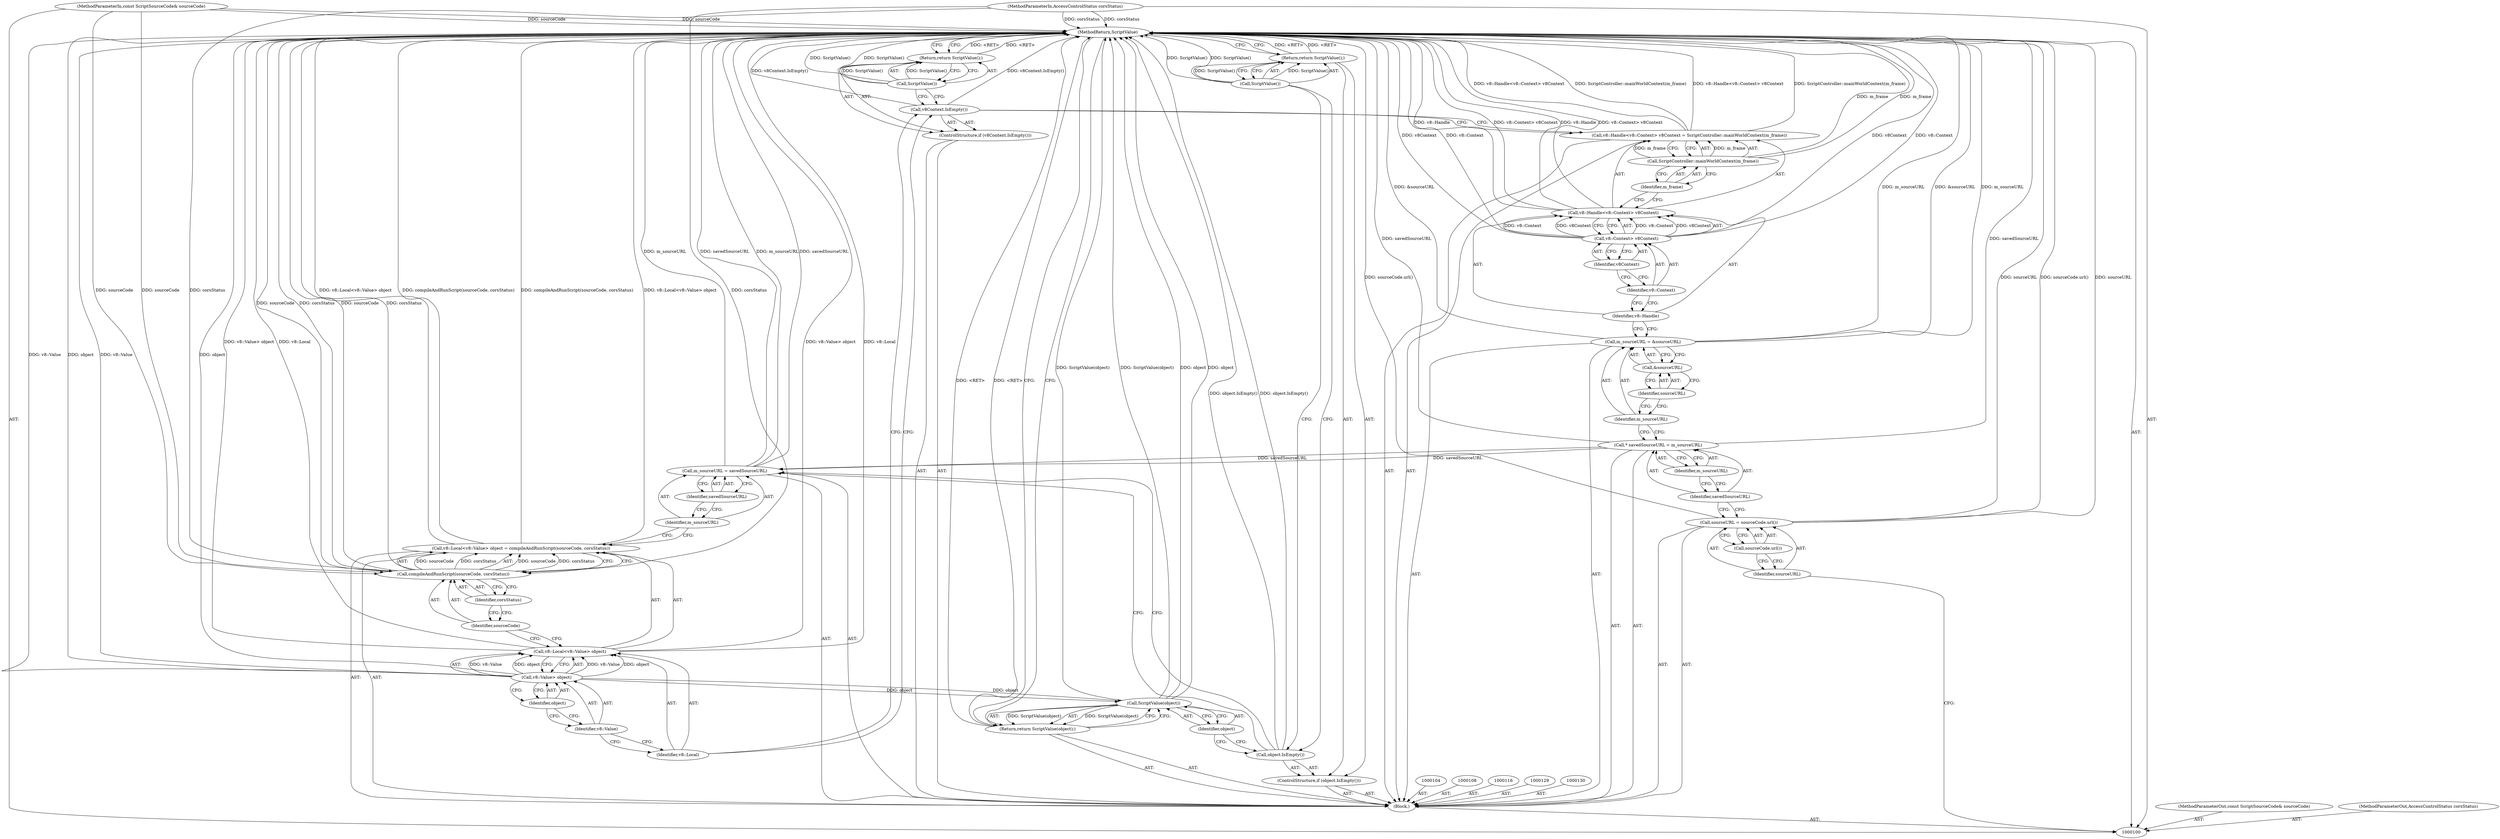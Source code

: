 digraph "1_Chrome_7edf2c655761e7505950013e62c89e3bd2f7e6dc" {
"1000150" [label="(MethodReturn,ScriptValue)"];
"1000101" [label="(MethodParameterIn,const ScriptSourceCode& sourceCode)"];
"1000203" [label="(MethodParameterOut,const ScriptSourceCode& sourceCode)"];
"1000102" [label="(MethodParameterIn,AccessControlStatus corsStatus)"];
"1000204" [label="(MethodParameterOut,AccessControlStatus corsStatus)"];
"1000128" [label="(Call,ScriptValue())"];
"1000127" [label="(Return,return ScriptValue();)"];
"1000134" [label="(Call,v8::Value> object)"];
"1000135" [label="(Identifier,v8::Value)"];
"1000136" [label="(Identifier,object)"];
"1000137" [label="(Call,compileAndRunScript(sourceCode, corsStatus))"];
"1000131" [label="(Call,v8::Local<v8::Value> object = compileAndRunScript(sourceCode, corsStatus))"];
"1000132" [label="(Call,v8::Local<v8::Value> object)"];
"1000133" [label="(Identifier,v8::Local)"];
"1000138" [label="(Identifier,sourceCode)"];
"1000139" [label="(Identifier,corsStatus)"];
"1000142" [label="(Identifier,savedSourceURL)"];
"1000140" [label="(Call,m_sourceURL = savedSourceURL)"];
"1000141" [label="(Identifier,m_sourceURL)"];
"1000143" [label="(ControlStructure,if (object.IsEmpty()))"];
"1000144" [label="(Call,object.IsEmpty())"];
"1000146" [label="(Call,ScriptValue())"];
"1000145" [label="(Return,return ScriptValue();)"];
"1000103" [label="(Block,)"];
"1000148" [label="(Call,ScriptValue(object))"];
"1000149" [label="(Identifier,object)"];
"1000147" [label="(Return,return ScriptValue(object);)"];
"1000105" [label="(Call,sourceURL = sourceCode.url())"];
"1000106" [label="(Identifier,sourceURL)"];
"1000107" [label="(Call,sourceCode.url())"];
"1000109" [label="(Call,* savedSourceURL = m_sourceURL)"];
"1000110" [label="(Identifier,savedSourceURL)"];
"1000111" [label="(Identifier,m_sourceURL)"];
"1000114" [label="(Call,&sourceURL)"];
"1000115" [label="(Identifier,sourceURL)"];
"1000112" [label="(Call,m_sourceURL = &sourceURL)"];
"1000113" [label="(Identifier,m_sourceURL)"];
"1000120" [label="(Call,v8::Context> v8Context)"];
"1000121" [label="(Identifier,v8::Context)"];
"1000122" [label="(Identifier,v8Context)"];
"1000117" [label="(Call,v8::Handle<v8::Context> v8Context = ScriptController::mainWorldContext(m_frame))"];
"1000118" [label="(Call,v8::Handle<v8::Context> v8Context)"];
"1000119" [label="(Identifier,v8::Handle)"];
"1000123" [label="(Call,ScriptController::mainWorldContext(m_frame))"];
"1000124" [label="(Identifier,m_frame)"];
"1000125" [label="(ControlStructure,if (v8Context.IsEmpty()))"];
"1000126" [label="(Call,v8Context.IsEmpty())"];
"1000150" -> "1000100"  [label="AST: "];
"1000150" -> "1000127"  [label="CFG: "];
"1000150" -> "1000145"  [label="CFG: "];
"1000150" -> "1000147"  [label="CFG: "];
"1000145" -> "1000150"  [label="DDG: <RET>"];
"1000127" -> "1000150"  [label="DDG: <RET>"];
"1000147" -> "1000150"  [label="DDG: <RET>"];
"1000126" -> "1000150"  [label="DDG: v8Context.IsEmpty()"];
"1000140" -> "1000150"  [label="DDG: savedSourceURL"];
"1000140" -> "1000150"  [label="DDG: m_sourceURL"];
"1000105" -> "1000150"  [label="DDG: sourceCode.url()"];
"1000105" -> "1000150"  [label="DDG: sourceURL"];
"1000112" -> "1000150"  [label="DDG: &sourceURL"];
"1000112" -> "1000150"  [label="DDG: m_sourceURL"];
"1000120" -> "1000150"  [label="DDG: v8::Context"];
"1000120" -> "1000150"  [label="DDG: v8Context"];
"1000117" -> "1000150"  [label="DDG: v8::Handle<v8::Context> v8Context"];
"1000117" -> "1000150"  [label="DDG: ScriptController::mainWorldContext(m_frame)"];
"1000118" -> "1000150"  [label="DDG: v8::Handle"];
"1000118" -> "1000150"  [label="DDG: v8::Context> v8Context"];
"1000146" -> "1000150"  [label="DDG: ScriptValue()"];
"1000131" -> "1000150"  [label="DDG: v8::Local<v8::Value> object"];
"1000131" -> "1000150"  [label="DDG: compileAndRunScript(sourceCode, corsStatus)"];
"1000137" -> "1000150"  [label="DDG: corsStatus"];
"1000137" -> "1000150"  [label="DDG: sourceCode"];
"1000144" -> "1000150"  [label="DDG: object.IsEmpty()"];
"1000132" -> "1000150"  [label="DDG: v8::Value> object"];
"1000132" -> "1000150"  [label="DDG: v8::Local"];
"1000148" -> "1000150"  [label="DDG: object"];
"1000148" -> "1000150"  [label="DDG: ScriptValue(object)"];
"1000102" -> "1000150"  [label="DDG: corsStatus"];
"1000134" -> "1000150"  [label="DDG: v8::Value"];
"1000134" -> "1000150"  [label="DDG: object"];
"1000101" -> "1000150"  [label="DDG: sourceCode"];
"1000109" -> "1000150"  [label="DDG: savedSourceURL"];
"1000128" -> "1000150"  [label="DDG: ScriptValue()"];
"1000123" -> "1000150"  [label="DDG: m_frame"];
"1000101" -> "1000100"  [label="AST: "];
"1000101" -> "1000150"  [label="DDG: sourceCode"];
"1000101" -> "1000137"  [label="DDG: sourceCode"];
"1000203" -> "1000100"  [label="AST: "];
"1000102" -> "1000100"  [label="AST: "];
"1000102" -> "1000150"  [label="DDG: corsStatus"];
"1000102" -> "1000137"  [label="DDG: corsStatus"];
"1000204" -> "1000100"  [label="AST: "];
"1000128" -> "1000127"  [label="AST: "];
"1000128" -> "1000126"  [label="CFG: "];
"1000127" -> "1000128"  [label="CFG: "];
"1000128" -> "1000150"  [label="DDG: ScriptValue()"];
"1000128" -> "1000127"  [label="DDG: ScriptValue()"];
"1000127" -> "1000125"  [label="AST: "];
"1000127" -> "1000128"  [label="CFG: "];
"1000128" -> "1000127"  [label="AST: "];
"1000150" -> "1000127"  [label="CFG: "];
"1000127" -> "1000150"  [label="DDG: <RET>"];
"1000128" -> "1000127"  [label="DDG: ScriptValue()"];
"1000134" -> "1000132"  [label="AST: "];
"1000134" -> "1000136"  [label="CFG: "];
"1000135" -> "1000134"  [label="AST: "];
"1000136" -> "1000134"  [label="AST: "];
"1000132" -> "1000134"  [label="CFG: "];
"1000134" -> "1000150"  [label="DDG: v8::Value"];
"1000134" -> "1000150"  [label="DDG: object"];
"1000134" -> "1000132"  [label="DDG: v8::Value"];
"1000134" -> "1000132"  [label="DDG: object"];
"1000134" -> "1000148"  [label="DDG: object"];
"1000135" -> "1000134"  [label="AST: "];
"1000135" -> "1000133"  [label="CFG: "];
"1000136" -> "1000135"  [label="CFG: "];
"1000136" -> "1000134"  [label="AST: "];
"1000136" -> "1000135"  [label="CFG: "];
"1000134" -> "1000136"  [label="CFG: "];
"1000137" -> "1000131"  [label="AST: "];
"1000137" -> "1000139"  [label="CFG: "];
"1000138" -> "1000137"  [label="AST: "];
"1000139" -> "1000137"  [label="AST: "];
"1000131" -> "1000137"  [label="CFG: "];
"1000137" -> "1000150"  [label="DDG: corsStatus"];
"1000137" -> "1000150"  [label="DDG: sourceCode"];
"1000137" -> "1000131"  [label="DDG: sourceCode"];
"1000137" -> "1000131"  [label="DDG: corsStatus"];
"1000101" -> "1000137"  [label="DDG: sourceCode"];
"1000102" -> "1000137"  [label="DDG: corsStatus"];
"1000131" -> "1000103"  [label="AST: "];
"1000131" -> "1000137"  [label="CFG: "];
"1000132" -> "1000131"  [label="AST: "];
"1000137" -> "1000131"  [label="AST: "];
"1000141" -> "1000131"  [label="CFG: "];
"1000131" -> "1000150"  [label="DDG: v8::Local<v8::Value> object"];
"1000131" -> "1000150"  [label="DDG: compileAndRunScript(sourceCode, corsStatus)"];
"1000137" -> "1000131"  [label="DDG: sourceCode"];
"1000137" -> "1000131"  [label="DDG: corsStatus"];
"1000132" -> "1000131"  [label="AST: "];
"1000132" -> "1000134"  [label="CFG: "];
"1000133" -> "1000132"  [label="AST: "];
"1000134" -> "1000132"  [label="AST: "];
"1000138" -> "1000132"  [label="CFG: "];
"1000132" -> "1000150"  [label="DDG: v8::Value> object"];
"1000132" -> "1000150"  [label="DDG: v8::Local"];
"1000134" -> "1000132"  [label="DDG: v8::Value"];
"1000134" -> "1000132"  [label="DDG: object"];
"1000133" -> "1000132"  [label="AST: "];
"1000133" -> "1000126"  [label="CFG: "];
"1000135" -> "1000133"  [label="CFG: "];
"1000138" -> "1000137"  [label="AST: "];
"1000138" -> "1000132"  [label="CFG: "];
"1000139" -> "1000138"  [label="CFG: "];
"1000139" -> "1000137"  [label="AST: "];
"1000139" -> "1000138"  [label="CFG: "];
"1000137" -> "1000139"  [label="CFG: "];
"1000142" -> "1000140"  [label="AST: "];
"1000142" -> "1000141"  [label="CFG: "];
"1000140" -> "1000142"  [label="CFG: "];
"1000140" -> "1000103"  [label="AST: "];
"1000140" -> "1000142"  [label="CFG: "];
"1000141" -> "1000140"  [label="AST: "];
"1000142" -> "1000140"  [label="AST: "];
"1000144" -> "1000140"  [label="CFG: "];
"1000140" -> "1000150"  [label="DDG: savedSourceURL"];
"1000140" -> "1000150"  [label="DDG: m_sourceURL"];
"1000109" -> "1000140"  [label="DDG: savedSourceURL"];
"1000141" -> "1000140"  [label="AST: "];
"1000141" -> "1000131"  [label="CFG: "];
"1000142" -> "1000141"  [label="CFG: "];
"1000143" -> "1000103"  [label="AST: "];
"1000144" -> "1000143"  [label="AST: "];
"1000145" -> "1000143"  [label="AST: "];
"1000144" -> "1000143"  [label="AST: "];
"1000144" -> "1000140"  [label="CFG: "];
"1000146" -> "1000144"  [label="CFG: "];
"1000149" -> "1000144"  [label="CFG: "];
"1000144" -> "1000150"  [label="DDG: object.IsEmpty()"];
"1000146" -> "1000145"  [label="AST: "];
"1000146" -> "1000144"  [label="CFG: "];
"1000145" -> "1000146"  [label="CFG: "];
"1000146" -> "1000150"  [label="DDG: ScriptValue()"];
"1000146" -> "1000145"  [label="DDG: ScriptValue()"];
"1000145" -> "1000143"  [label="AST: "];
"1000145" -> "1000146"  [label="CFG: "];
"1000146" -> "1000145"  [label="AST: "];
"1000150" -> "1000145"  [label="CFG: "];
"1000145" -> "1000150"  [label="DDG: <RET>"];
"1000146" -> "1000145"  [label="DDG: ScriptValue()"];
"1000103" -> "1000100"  [label="AST: "];
"1000104" -> "1000103"  [label="AST: "];
"1000105" -> "1000103"  [label="AST: "];
"1000108" -> "1000103"  [label="AST: "];
"1000109" -> "1000103"  [label="AST: "];
"1000112" -> "1000103"  [label="AST: "];
"1000116" -> "1000103"  [label="AST: "];
"1000117" -> "1000103"  [label="AST: "];
"1000125" -> "1000103"  [label="AST: "];
"1000129" -> "1000103"  [label="AST: "];
"1000130" -> "1000103"  [label="AST: "];
"1000131" -> "1000103"  [label="AST: "];
"1000140" -> "1000103"  [label="AST: "];
"1000143" -> "1000103"  [label="AST: "];
"1000147" -> "1000103"  [label="AST: "];
"1000148" -> "1000147"  [label="AST: "];
"1000148" -> "1000149"  [label="CFG: "];
"1000149" -> "1000148"  [label="AST: "];
"1000147" -> "1000148"  [label="CFG: "];
"1000148" -> "1000150"  [label="DDG: object"];
"1000148" -> "1000150"  [label="DDG: ScriptValue(object)"];
"1000148" -> "1000147"  [label="DDG: ScriptValue(object)"];
"1000134" -> "1000148"  [label="DDG: object"];
"1000149" -> "1000148"  [label="AST: "];
"1000149" -> "1000144"  [label="CFG: "];
"1000148" -> "1000149"  [label="CFG: "];
"1000147" -> "1000103"  [label="AST: "];
"1000147" -> "1000148"  [label="CFG: "];
"1000148" -> "1000147"  [label="AST: "];
"1000150" -> "1000147"  [label="CFG: "];
"1000147" -> "1000150"  [label="DDG: <RET>"];
"1000148" -> "1000147"  [label="DDG: ScriptValue(object)"];
"1000105" -> "1000103"  [label="AST: "];
"1000105" -> "1000107"  [label="CFG: "];
"1000106" -> "1000105"  [label="AST: "];
"1000107" -> "1000105"  [label="AST: "];
"1000110" -> "1000105"  [label="CFG: "];
"1000105" -> "1000150"  [label="DDG: sourceCode.url()"];
"1000105" -> "1000150"  [label="DDG: sourceURL"];
"1000106" -> "1000105"  [label="AST: "];
"1000106" -> "1000100"  [label="CFG: "];
"1000107" -> "1000106"  [label="CFG: "];
"1000107" -> "1000105"  [label="AST: "];
"1000107" -> "1000106"  [label="CFG: "];
"1000105" -> "1000107"  [label="CFG: "];
"1000109" -> "1000103"  [label="AST: "];
"1000109" -> "1000111"  [label="CFG: "];
"1000110" -> "1000109"  [label="AST: "];
"1000111" -> "1000109"  [label="AST: "];
"1000113" -> "1000109"  [label="CFG: "];
"1000109" -> "1000150"  [label="DDG: savedSourceURL"];
"1000109" -> "1000140"  [label="DDG: savedSourceURL"];
"1000110" -> "1000109"  [label="AST: "];
"1000110" -> "1000105"  [label="CFG: "];
"1000111" -> "1000110"  [label="CFG: "];
"1000111" -> "1000109"  [label="AST: "];
"1000111" -> "1000110"  [label="CFG: "];
"1000109" -> "1000111"  [label="CFG: "];
"1000114" -> "1000112"  [label="AST: "];
"1000114" -> "1000115"  [label="CFG: "];
"1000115" -> "1000114"  [label="AST: "];
"1000112" -> "1000114"  [label="CFG: "];
"1000115" -> "1000114"  [label="AST: "];
"1000115" -> "1000113"  [label="CFG: "];
"1000114" -> "1000115"  [label="CFG: "];
"1000112" -> "1000103"  [label="AST: "];
"1000112" -> "1000114"  [label="CFG: "];
"1000113" -> "1000112"  [label="AST: "];
"1000114" -> "1000112"  [label="AST: "];
"1000119" -> "1000112"  [label="CFG: "];
"1000112" -> "1000150"  [label="DDG: &sourceURL"];
"1000112" -> "1000150"  [label="DDG: m_sourceURL"];
"1000113" -> "1000112"  [label="AST: "];
"1000113" -> "1000109"  [label="CFG: "];
"1000115" -> "1000113"  [label="CFG: "];
"1000120" -> "1000118"  [label="AST: "];
"1000120" -> "1000122"  [label="CFG: "];
"1000121" -> "1000120"  [label="AST: "];
"1000122" -> "1000120"  [label="AST: "];
"1000118" -> "1000120"  [label="CFG: "];
"1000120" -> "1000150"  [label="DDG: v8::Context"];
"1000120" -> "1000150"  [label="DDG: v8Context"];
"1000120" -> "1000118"  [label="DDG: v8::Context"];
"1000120" -> "1000118"  [label="DDG: v8Context"];
"1000121" -> "1000120"  [label="AST: "];
"1000121" -> "1000119"  [label="CFG: "];
"1000122" -> "1000121"  [label="CFG: "];
"1000122" -> "1000120"  [label="AST: "];
"1000122" -> "1000121"  [label="CFG: "];
"1000120" -> "1000122"  [label="CFG: "];
"1000117" -> "1000103"  [label="AST: "];
"1000117" -> "1000123"  [label="CFG: "];
"1000118" -> "1000117"  [label="AST: "];
"1000123" -> "1000117"  [label="AST: "];
"1000126" -> "1000117"  [label="CFG: "];
"1000117" -> "1000150"  [label="DDG: v8::Handle<v8::Context> v8Context"];
"1000117" -> "1000150"  [label="DDG: ScriptController::mainWorldContext(m_frame)"];
"1000123" -> "1000117"  [label="DDG: m_frame"];
"1000118" -> "1000117"  [label="AST: "];
"1000118" -> "1000120"  [label="CFG: "];
"1000119" -> "1000118"  [label="AST: "];
"1000120" -> "1000118"  [label="AST: "];
"1000124" -> "1000118"  [label="CFG: "];
"1000118" -> "1000150"  [label="DDG: v8::Handle"];
"1000118" -> "1000150"  [label="DDG: v8::Context> v8Context"];
"1000120" -> "1000118"  [label="DDG: v8::Context"];
"1000120" -> "1000118"  [label="DDG: v8Context"];
"1000119" -> "1000118"  [label="AST: "];
"1000119" -> "1000112"  [label="CFG: "];
"1000121" -> "1000119"  [label="CFG: "];
"1000123" -> "1000117"  [label="AST: "];
"1000123" -> "1000124"  [label="CFG: "];
"1000124" -> "1000123"  [label="AST: "];
"1000117" -> "1000123"  [label="CFG: "];
"1000123" -> "1000150"  [label="DDG: m_frame"];
"1000123" -> "1000117"  [label="DDG: m_frame"];
"1000124" -> "1000123"  [label="AST: "];
"1000124" -> "1000118"  [label="CFG: "];
"1000123" -> "1000124"  [label="CFG: "];
"1000125" -> "1000103"  [label="AST: "];
"1000126" -> "1000125"  [label="AST: "];
"1000127" -> "1000125"  [label="AST: "];
"1000126" -> "1000125"  [label="AST: "];
"1000126" -> "1000117"  [label="CFG: "];
"1000128" -> "1000126"  [label="CFG: "];
"1000133" -> "1000126"  [label="CFG: "];
"1000126" -> "1000150"  [label="DDG: v8Context.IsEmpty()"];
}

